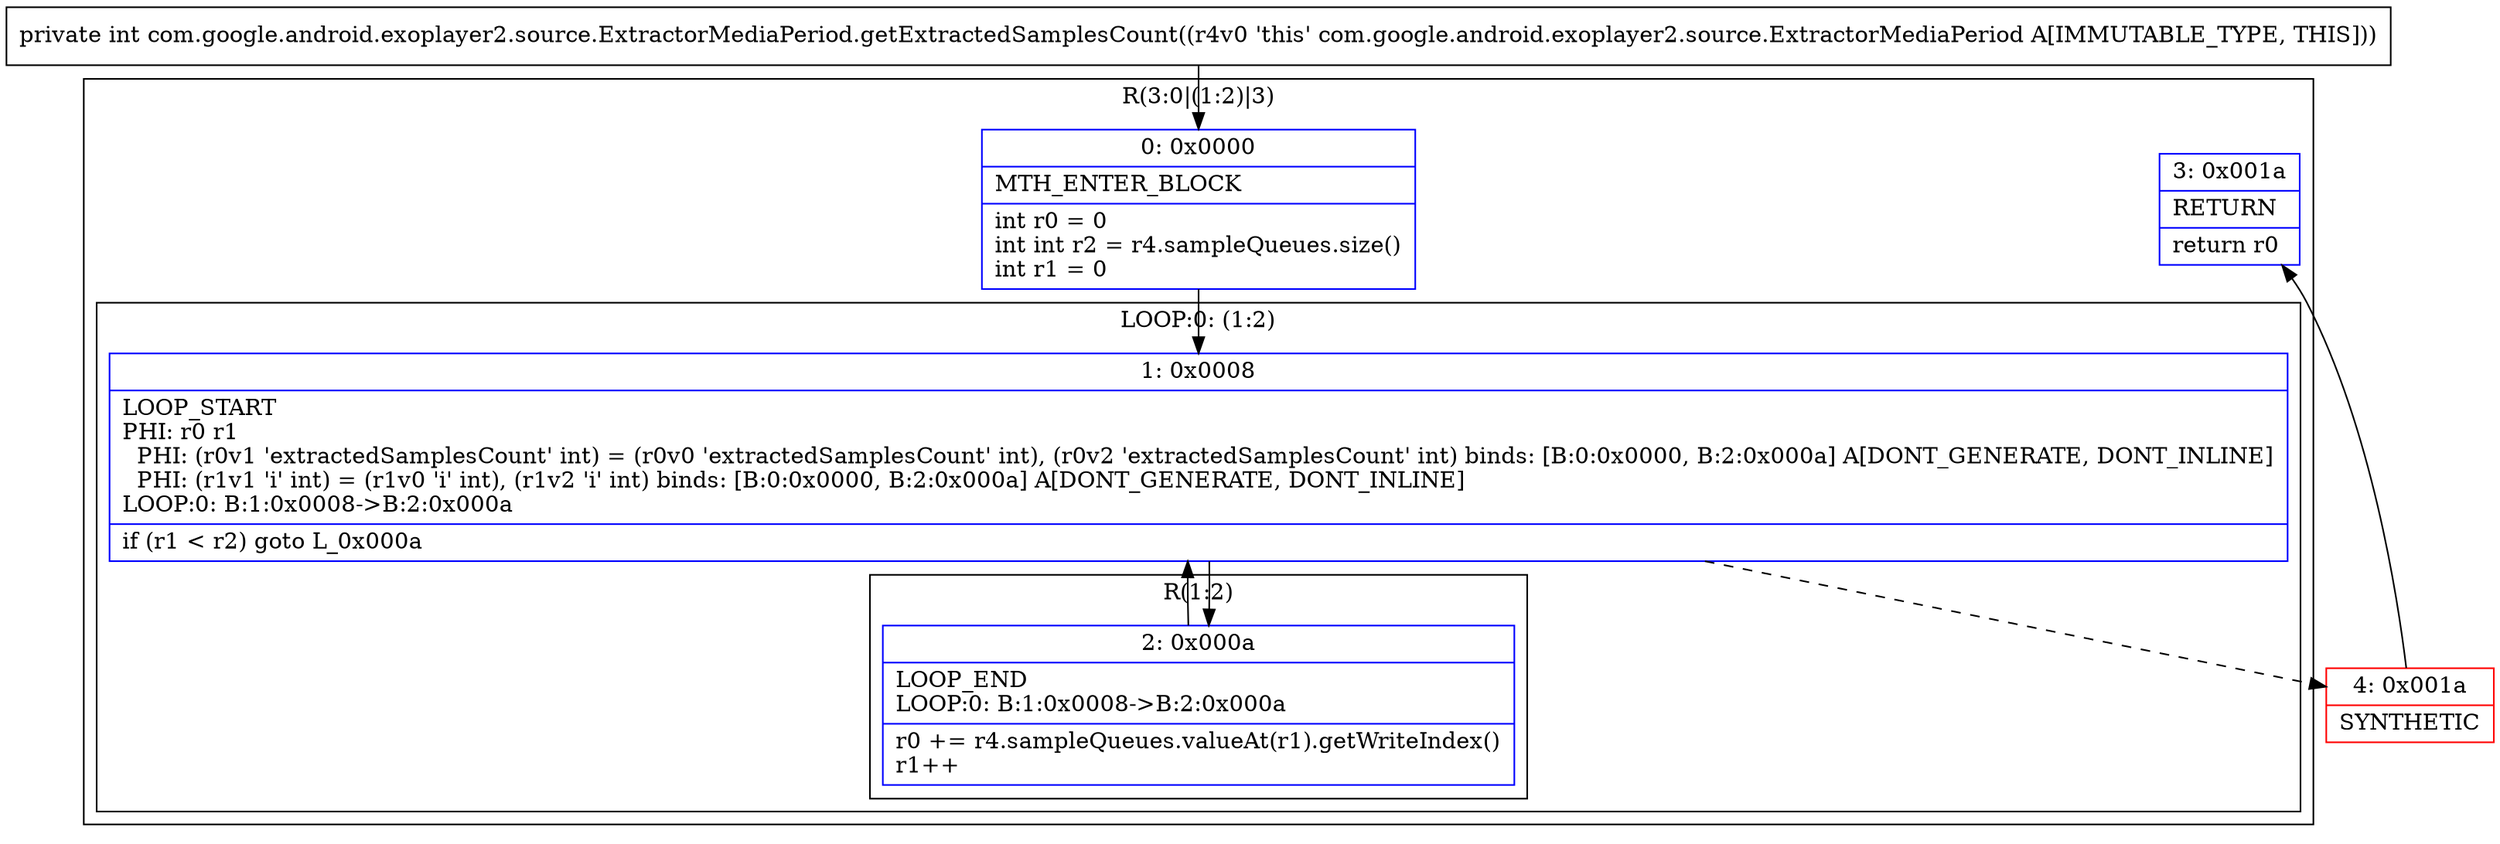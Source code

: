 digraph "CFG forcom.google.android.exoplayer2.source.ExtractorMediaPeriod.getExtractedSamplesCount()I" {
subgraph cluster_Region_457372491 {
label = "R(3:0|(1:2)|3)";
node [shape=record,color=blue];
Node_0 [shape=record,label="{0\:\ 0x0000|MTH_ENTER_BLOCK\l|int r0 = 0\lint int r2 = r4.sampleQueues.size()\lint r1 = 0\l}"];
subgraph cluster_LoopRegion_1846645941 {
label = "LOOP:0: (1:2)";
node [shape=record,color=blue];
Node_1 [shape=record,label="{1\:\ 0x0008|LOOP_START\lPHI: r0 r1 \l  PHI: (r0v1 'extractedSamplesCount' int) = (r0v0 'extractedSamplesCount' int), (r0v2 'extractedSamplesCount' int) binds: [B:0:0x0000, B:2:0x000a] A[DONT_GENERATE, DONT_INLINE]\l  PHI: (r1v1 'i' int) = (r1v0 'i' int), (r1v2 'i' int) binds: [B:0:0x0000, B:2:0x000a] A[DONT_GENERATE, DONT_INLINE]\lLOOP:0: B:1:0x0008\-\>B:2:0x000a\l|if (r1 \< r2) goto L_0x000a\l}"];
subgraph cluster_Region_863263625 {
label = "R(1:2)";
node [shape=record,color=blue];
Node_2 [shape=record,label="{2\:\ 0x000a|LOOP_END\lLOOP:0: B:1:0x0008\-\>B:2:0x000a\l|r0 += r4.sampleQueues.valueAt(r1).getWriteIndex()\lr1++\l}"];
}
}
Node_3 [shape=record,label="{3\:\ 0x001a|RETURN\l|return r0\l}"];
}
Node_4 [shape=record,color=red,label="{4\:\ 0x001a|SYNTHETIC\l}"];
MethodNode[shape=record,label="{private int com.google.android.exoplayer2.source.ExtractorMediaPeriod.getExtractedSamplesCount((r4v0 'this' com.google.android.exoplayer2.source.ExtractorMediaPeriod A[IMMUTABLE_TYPE, THIS])) }"];
MethodNode -> Node_0;
Node_0 -> Node_1;
Node_1 -> Node_2;
Node_1 -> Node_4[style=dashed];
Node_2 -> Node_1;
Node_4 -> Node_3;
}

